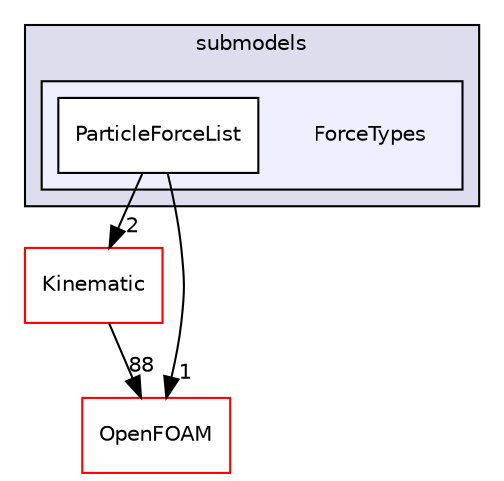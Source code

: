 digraph "src/lagrangian/intermediate/submodels/ForceTypes" {
  bgcolor=transparent;
  compound=true
  node [ fontsize="10", fontname="Helvetica"];
  edge [ labelfontsize="10", labelfontname="Helvetica"];
  subgraph clusterdir_825de5f87f0ef3ae7d76ccd6a5458244 {
    graph [ bgcolor="#ddddee", pencolor="black", label="submodels" fontname="Helvetica", fontsize="10", URL="dir_825de5f87f0ef3ae7d76ccd6a5458244.html"]
  subgraph clusterdir_11e4790b69b7217bea2bf95b745e9e22 {
    graph [ bgcolor="#eeeeff", pencolor="black", label="" URL="dir_11e4790b69b7217bea2bf95b745e9e22.html"];
    dir_11e4790b69b7217bea2bf95b745e9e22 [shape=plaintext label="ForceTypes"];
    dir_63baac6fc31195d29099c263c48f29dd [shape=box label="ParticleForceList" color="black" fillcolor="white" style="filled" URL="dir_63baac6fc31195d29099c263c48f29dd.html"];
  }
  }
  dir_280ce042c33ce1e00a1fb89491254772 [shape=box label="Kinematic" color="red" URL="dir_280ce042c33ce1e00a1fb89491254772.html"];
  dir_c5473ff19b20e6ec4dfe5c310b3778a8 [shape=box label="OpenFOAM" color="red" URL="dir_c5473ff19b20e6ec4dfe5c310b3778a8.html"];
  dir_63baac6fc31195d29099c263c48f29dd->dir_280ce042c33ce1e00a1fb89491254772 [headlabel="2", labeldistance=1.5 headhref="dir_001482_001483.html"];
  dir_63baac6fc31195d29099c263c48f29dd->dir_c5473ff19b20e6ec4dfe5c310b3778a8 [headlabel="1", labeldistance=1.5 headhref="dir_001482_001873.html"];
  dir_280ce042c33ce1e00a1fb89491254772->dir_c5473ff19b20e6ec4dfe5c310b3778a8 [headlabel="88", labeldistance=1.5 headhref="dir_001483_001873.html"];
}
